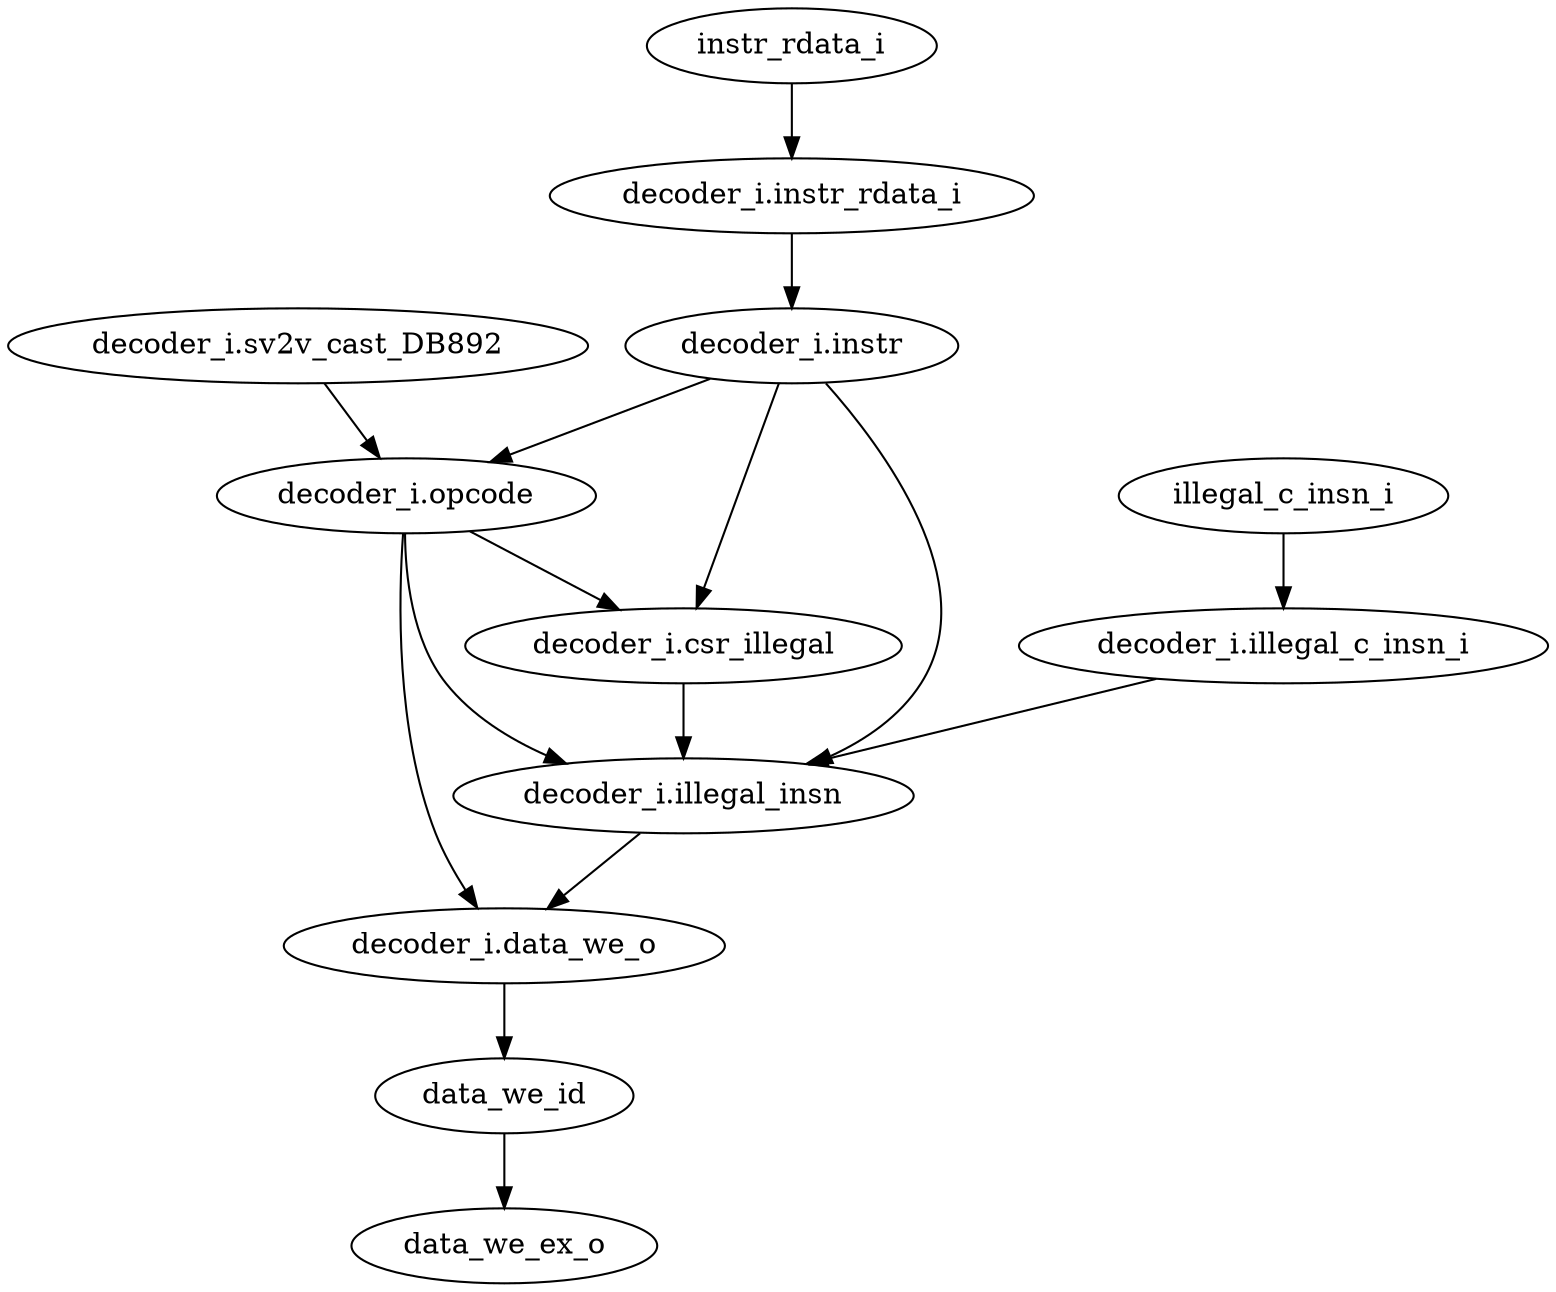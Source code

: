 strict digraph "" {
	instr_rdata_i	 [complexity=11,
		importance=0.0199183754585,
		rank=0.00181076140532];
	"decoder_i.instr_rdata_i"	 [complexity=11,
		importance=0.0184224127681,
		rank=0.0016747647971];
	instr_rdata_i -> "decoder_i.instr_rdata_i";
	"decoder_i.illegal_c_insn_i"	 [complexity=4,
		importance=0.0126107597164,
		rank=0.00315268992911];
	"decoder_i.illegal_insn"	 [complexity=3,
		importance=0.010366798844,
		rank=0.00345559961466];
	"decoder_i.illegal_c_insn_i" -> "decoder_i.illegal_insn";
	illegal_c_insn_i	 [complexity=4,
		importance=0.0141067224069,
		rank=0.00352668060172];
	illegal_c_insn_i -> "decoder_i.illegal_c_insn_i";
	"decoder_i.opcode"	 [complexity=6,
		importance=0.0141215204165,
		rank=0.00235358673609];
	"decoder_i.csr_illegal"	 [complexity=5,
		importance=0.0118735874928,
		rank=0.00237471749856];
	"decoder_i.opcode" -> "decoder_i.csr_illegal";
	"decoder_i.data_we_o"	 [complexity=2,
		importance=0.00670824838162,
		rank=0.00335412419081];
	"decoder_i.opcode" -> "decoder_i.data_we_o";
	"decoder_i.opcode" -> "decoder_i.illegal_insn";
	data_we_id	 [complexity=2,
		importance=0.00501207106749,
		rank=0.00250603553374];
	data_we_ex_o	 [complexity=0,
		importance=0.00266798081292,
		rank=0.0];
	data_we_id -> data_we_ex_o;
	"decoder_i.instr"	 [complexity=9,
		importance=0.0165524509866,
		rank=0.00183916122073];
	"decoder_i.instr" -> "decoder_i.opcode";
	"decoder_i.instr" -> "decoder_i.csr_illegal";
	"decoder_i.instr" -> "decoder_i.illegal_insn";
	"decoder_i.csr_illegal" -> "decoder_i.illegal_insn";
	"decoder_i.data_we_o" -> data_we_id;
	"decoder_i.instr_rdata_i" -> "decoder_i.instr";
	"decoder_i.sv2v_cast_DB892"	 [complexity=9,
		importance=0.0156174831069,
		rank=0.00173527590077];
	"decoder_i.sv2v_cast_DB892" -> "decoder_i.opcode";
	"decoder_i.illegal_insn" -> "decoder_i.data_we_o";
}
